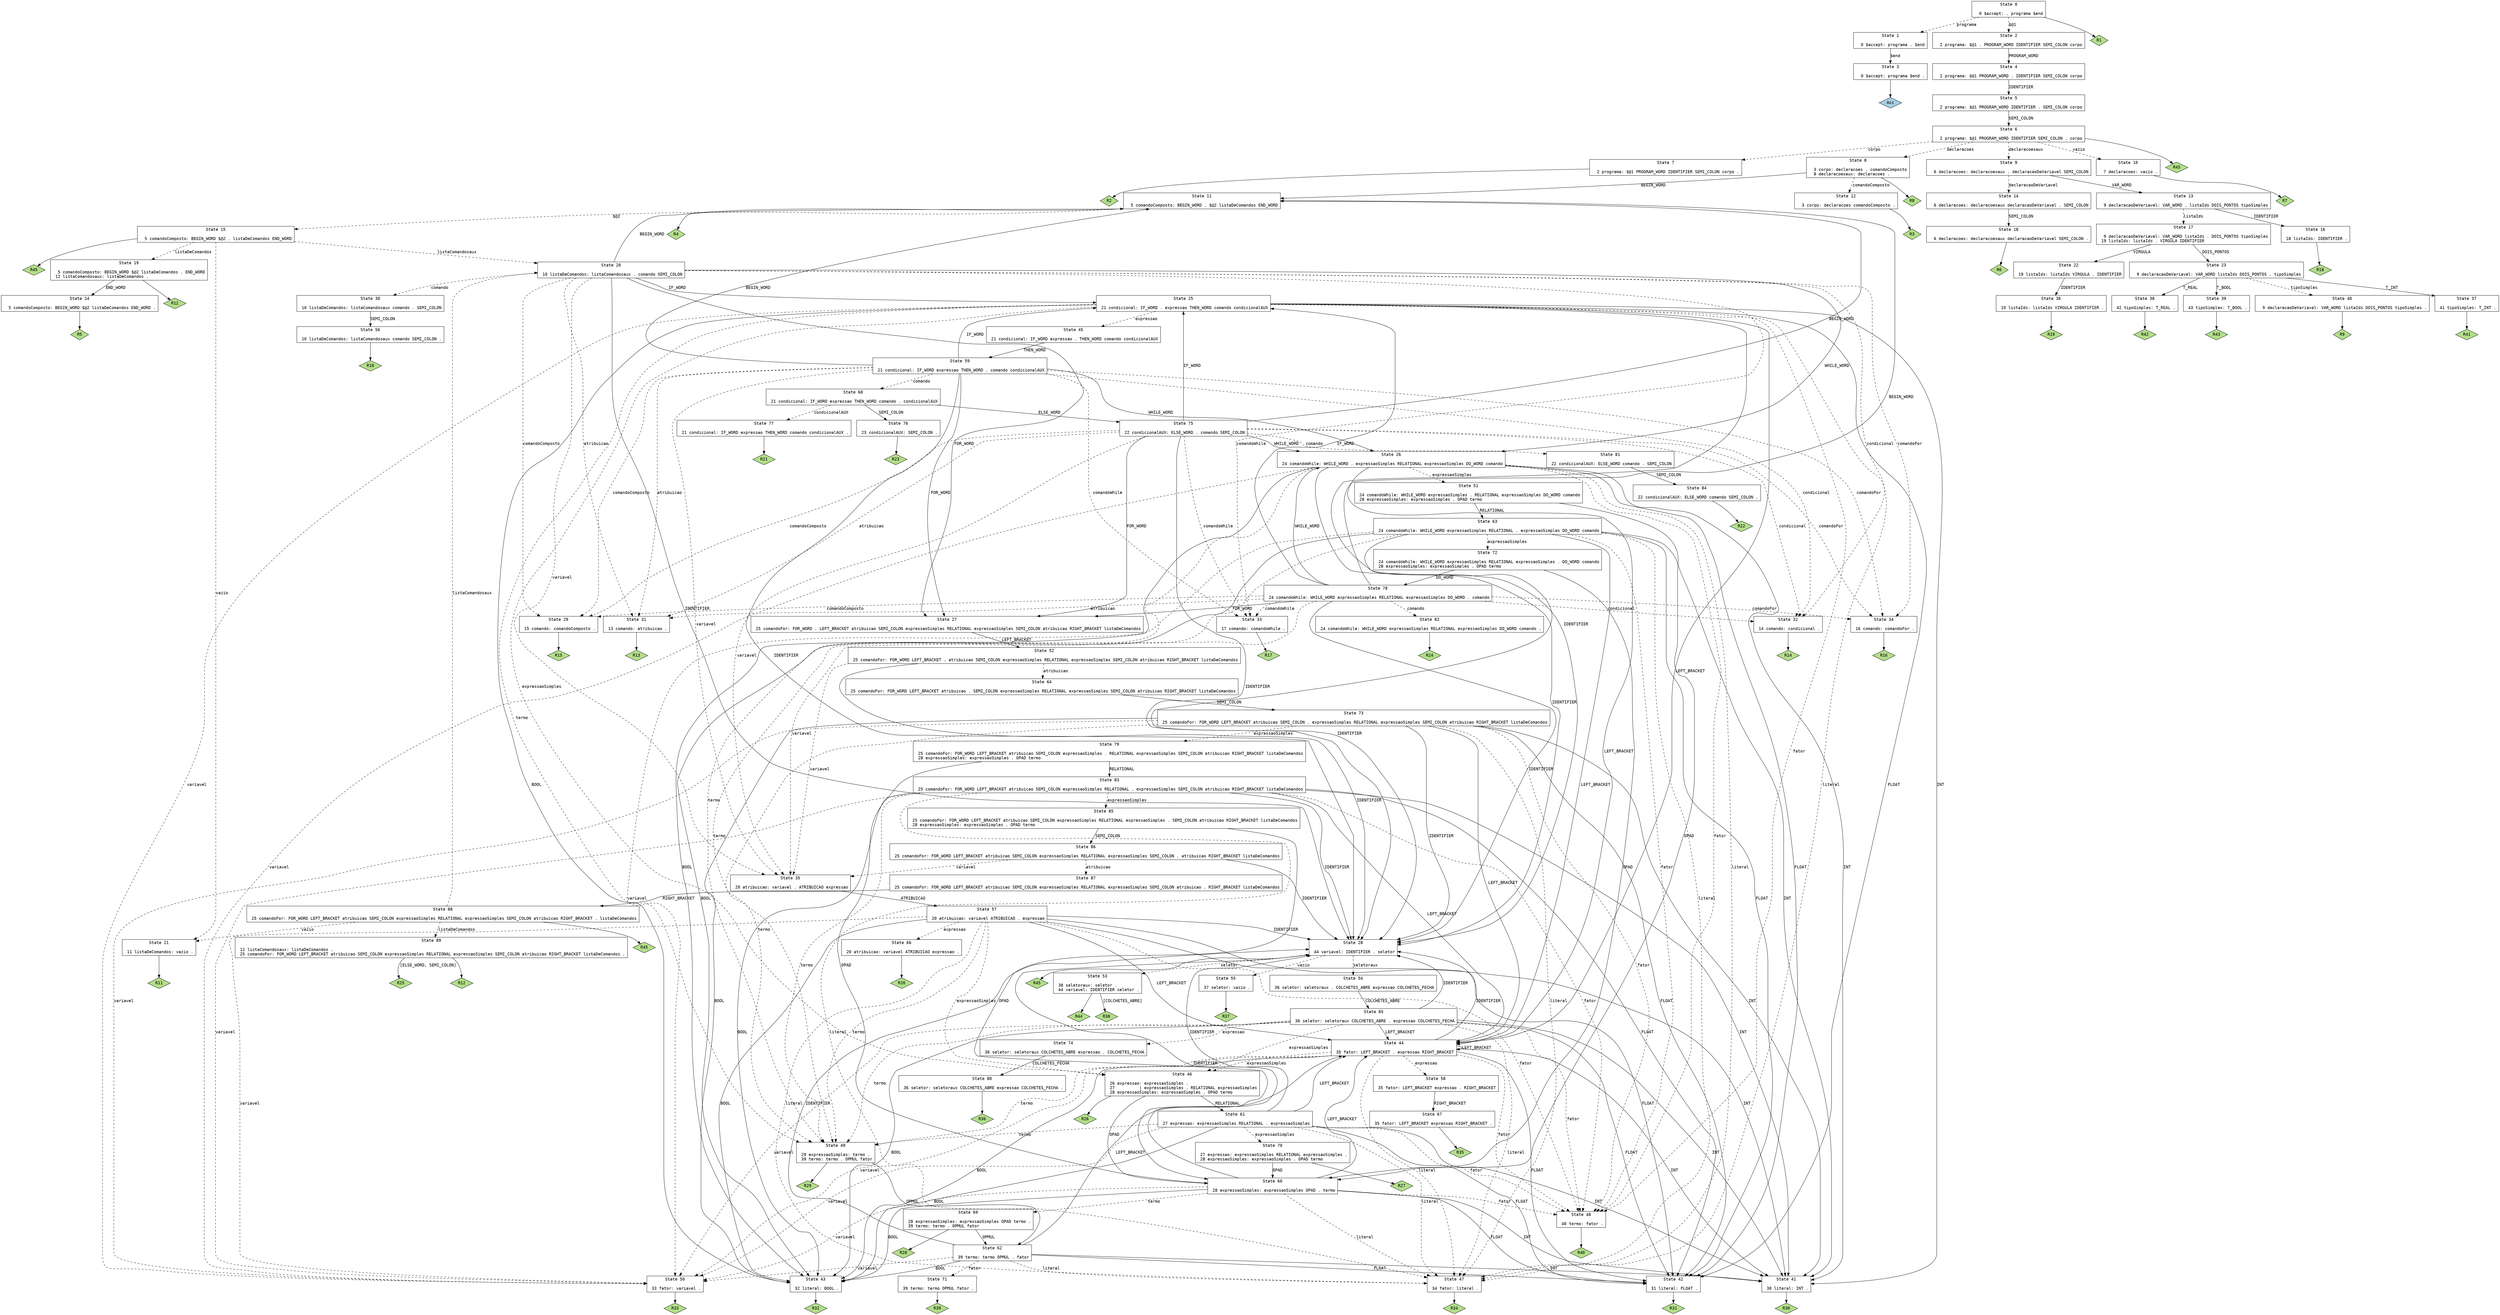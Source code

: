 // Generated by GNU Bison 3.5.1.
// Report bugs to <bug-bison@gnu.org>.
// Home page: <https://www.gnu.org/software/bison/>.

digraph "trabalhoFinal.y"
{
  node [fontname = courier, shape = box, colorscheme = paired6]
  edge [fontname = courier]

  0 [label="State 0\n\l  0 $accept: . programa $end\l"]
  0 -> 1 [style=dashed label="programa"]
  0 -> 2 [style=dashed label="$@1"]
  0 -> "0R1" [style=solid]
 "0R1" [label="R1", fillcolor=3, shape=diamond, style=filled]
  1 [label="State 1\n\l  0 $accept: programa . $end\l"]
  1 -> 3 [style=solid label="$end"]
  2 [label="State 2\n\l  2 programa: $@1 . PROGRAM_WORD IDENTIFIER SEMI_COLON corpo\l"]
  2 -> 4 [style=solid label="PROGRAM_WORD"]
  3 [label="State 3\n\l  0 $accept: programa $end .\l"]
  3 -> "3R0" [style=solid]
 "3R0" [label="Acc", fillcolor=1, shape=diamond, style=filled]
  4 [label="State 4\n\l  2 programa: $@1 PROGRAM_WORD . IDENTIFIER SEMI_COLON corpo\l"]
  4 -> 5 [style=solid label="IDENTIFIER"]
  5 [label="State 5\n\l  2 programa: $@1 PROGRAM_WORD IDENTIFIER . SEMI_COLON corpo\l"]
  5 -> 6 [style=solid label="SEMI_COLON"]
  6 [label="State 6\n\l  2 programa: $@1 PROGRAM_WORD IDENTIFIER SEMI_COLON . corpo\l"]
  6 -> 7 [style=dashed label="corpo"]
  6 -> 8 [style=dashed label="declaracoes"]
  6 -> 9 [style=dashed label="declaracoesaux"]
  6 -> 10 [style=dashed label="vazio"]
  6 -> "6R45" [style=solid]
 "6R45" [label="R45", fillcolor=3, shape=diamond, style=filled]
  7 [label="State 7\n\l  2 programa: $@1 PROGRAM_WORD IDENTIFIER SEMI_COLON corpo .\l"]
  7 -> "7R2" [style=solid]
 "7R2" [label="R2", fillcolor=3, shape=diamond, style=filled]
  8 [label="State 8\n\l  3 corpo: declaracoes . comandoComposto\l  8 declaracoesaux: declaracoes .\l"]
  8 -> 11 [style=solid label="BEGIN_WORD"]
  8 -> 12 [style=dashed label="comandoComposto"]
  8 -> "8R8" [style=solid]
 "8R8" [label="R8", fillcolor=3, shape=diamond, style=filled]
  9 [label="State 9\n\l  6 declaracoes: declaracoesaux . declaracaoDeVariavel SEMI_COLON\l"]
  9 -> 13 [style=solid label="VAR_WORD"]
  9 -> 14 [style=dashed label="declaracaoDeVariavel"]
  10 [label="State 10\n\l  7 declaracoes: vazio .\l"]
  10 -> "10R7" [style=solid]
 "10R7" [label="R7", fillcolor=3, shape=diamond, style=filled]
  11 [label="State 11\n\l  5 comandoComposto: BEGIN_WORD . $@2 listaDeComandos END_WORD\l"]
  11 -> 15 [style=dashed label="$@2"]
  11 -> "11R4" [style=solid]
 "11R4" [label="R4", fillcolor=3, shape=diamond, style=filled]
  12 [label="State 12\n\l  3 corpo: declaracoes comandoComposto .\l"]
  12 -> "12R3" [style=solid]
 "12R3" [label="R3", fillcolor=3, shape=diamond, style=filled]
  13 [label="State 13\n\l  9 declaracaoDeVariavel: VAR_WORD . listaIds DOIS_PONTOS tipoSimples\l"]
  13 -> 16 [style=solid label="IDENTIFIER"]
  13 -> 17 [style=dashed label="listaIds"]
  14 [label="State 14\n\l  6 declaracoes: declaracoesaux declaracaoDeVariavel . SEMI_COLON\l"]
  14 -> 18 [style=solid label="SEMI_COLON"]
  15 [label="State 15\n\l  5 comandoComposto: BEGIN_WORD $@2 . listaDeComandos END_WORD\l"]
  15 -> 19 [style=dashed label="listaDeComandos"]
  15 -> 20 [style=dashed label="listaComandosaux"]
  15 -> 21 [style=dashed label="vazio"]
  15 -> "15R45" [style=solid]
 "15R45" [label="R45", fillcolor=3, shape=diamond, style=filled]
  16 [label="State 16\n\l 18 listaIds: IDENTIFIER .\l"]
  16 -> "16R18" [style=solid]
 "16R18" [label="R18", fillcolor=3, shape=diamond, style=filled]
  17 [label="State 17\n\l  9 declaracaoDeVariavel: VAR_WORD listaIds . DOIS_PONTOS tipoSimples\l 19 listaIds: listaIds . VIRGULA IDENTIFIER\l"]
  17 -> 22 [style=solid label="VIRGULA"]
  17 -> 23 [style=solid label="DOIS_PONTOS"]
  18 [label="State 18\n\l  6 declaracoes: declaracoesaux declaracaoDeVariavel SEMI_COLON .\l"]
  18 -> "18R6" [style=solid]
 "18R6" [label="R6", fillcolor=3, shape=diamond, style=filled]
  19 [label="State 19\n\l  5 comandoComposto: BEGIN_WORD $@2 listaDeComandos . END_WORD\l 12 listaComandosaux: listaDeComandos .\l"]
  19 -> 24 [style=solid label="END_WORD"]
  19 -> "19R12" [style=solid]
 "19R12" [label="R12", fillcolor=3, shape=diamond, style=filled]
  20 [label="State 20\n\l 10 listaDeComandos: listaComandosaux . comando SEMI_COLON\l"]
  20 -> 25 [style=solid label="IF_WORD"]
  20 -> 26 [style=solid label="WHILE_WORD"]
  20 -> 27 [style=solid label="FOR_WORD"]
  20 -> 11 [style=solid label="BEGIN_WORD"]
  20 -> 28 [style=solid label="IDENTIFIER"]
  20 -> 29 [style=dashed label="comandoComposto"]
  20 -> 30 [style=dashed label="comando"]
  20 -> 31 [style=dashed label="atribuicao"]
  20 -> 32 [style=dashed label="condicional"]
  20 -> 33 [style=dashed label="comandoWhile"]
  20 -> 34 [style=dashed label="comandoFor"]
  20 -> 35 [style=dashed label="variavel"]
  21 [label="State 21\n\l 11 listaDeComandos: vazio .\l"]
  21 -> "21R11" [style=solid]
 "21R11" [label="R11", fillcolor=3, shape=diamond, style=filled]
  22 [label="State 22\n\l 19 listaIds: listaIds VIRGULA . IDENTIFIER\l"]
  22 -> 36 [style=solid label="IDENTIFIER"]
  23 [label="State 23\n\l  9 declaracaoDeVariavel: VAR_WORD listaIds DOIS_PONTOS . tipoSimples\l"]
  23 -> 37 [style=solid label="T_INT"]
  23 -> 38 [style=solid label="T_REAL"]
  23 -> 39 [style=solid label="T_BOOL"]
  23 -> 40 [style=dashed label="tipoSimples"]
  24 [label="State 24\n\l  5 comandoComposto: BEGIN_WORD $@2 listaDeComandos END_WORD .\l"]
  24 -> "24R5" [style=solid]
 "24R5" [label="R5", fillcolor=3, shape=diamond, style=filled]
  25 [label="State 25\n\l 21 condicional: IF_WORD . expressao THEN_WORD comando condicionalAUX\l"]
  25 -> 41 [style=solid label="INT"]
  25 -> 42 [style=solid label="FLOAT"]
  25 -> 43 [style=solid label="BOOL"]
  25 -> 28 [style=solid label="IDENTIFIER"]
  25 -> 44 [style=solid label="LEFT_BRACKET"]
  25 -> 45 [style=dashed label="expressao"]
  25 -> 46 [style=dashed label="expressaoSimples"]
  25 -> 47 [style=dashed label="literal"]
  25 -> 48 [style=dashed label="fator"]
  25 -> 49 [style=dashed label="termo"]
  25 -> 50 [style=dashed label="variavel"]
  26 [label="State 26\n\l 24 comandoWhile: WHILE_WORD . expressaoSimples RELATIONAL expressaoSimples DO_WORD comando\l"]
  26 -> 41 [style=solid label="INT"]
  26 -> 42 [style=solid label="FLOAT"]
  26 -> 43 [style=solid label="BOOL"]
  26 -> 28 [style=solid label="IDENTIFIER"]
  26 -> 44 [style=solid label="LEFT_BRACKET"]
  26 -> 51 [style=dashed label="expressaoSimples"]
  26 -> 47 [style=dashed label="literal"]
  26 -> 48 [style=dashed label="fator"]
  26 -> 49 [style=dashed label="termo"]
  26 -> 50 [style=dashed label="variavel"]
  27 [label="State 27\n\l 25 comandoFor: FOR_WORD . LEFT_BRACKET atribuicao SEMI_COLON expressaoSimples RELATIONAL expressaoSimples SEMI_COLON atribuicao RIGHT_BRACKET listaDeComandos\l"]
  27 -> 52 [style=solid label="LEFT_BRACKET"]
  28 [label="State 28\n\l 44 variavel: IDENTIFIER . seletor\l"]
  28 -> 53 [style=dashed label="seletor"]
  28 -> 54 [style=dashed label="seletoraux"]
  28 -> 55 [style=dashed label="vazio"]
  28 -> "28R45" [style=solid]
 "28R45" [label="R45", fillcolor=3, shape=diamond, style=filled]
  29 [label="State 29\n\l 15 comando: comandoComposto .\l"]
  29 -> "29R15" [style=solid]
 "29R15" [label="R15", fillcolor=3, shape=diamond, style=filled]
  30 [label="State 30\n\l 10 listaDeComandos: listaComandosaux comando . SEMI_COLON\l"]
  30 -> 56 [style=solid label="SEMI_COLON"]
  31 [label="State 31\n\l 13 comando: atribuicao .\l"]
  31 -> "31R13" [style=solid]
 "31R13" [label="R13", fillcolor=3, shape=diamond, style=filled]
  32 [label="State 32\n\l 14 comando: condicional .\l"]
  32 -> "32R14" [style=solid]
 "32R14" [label="R14", fillcolor=3, shape=diamond, style=filled]
  33 [label="State 33\n\l 17 comando: comandoWhile .\l"]
  33 -> "33R17" [style=solid]
 "33R17" [label="R17", fillcolor=3, shape=diamond, style=filled]
  34 [label="State 34\n\l 16 comando: comandoFor .\l"]
  34 -> "34R16" [style=solid]
 "34R16" [label="R16", fillcolor=3, shape=diamond, style=filled]
  35 [label="State 35\n\l 20 atribuicao: variavel . ATRIBUICAO expressao\l"]
  35 -> 57 [style=solid label="ATRIBUICAO"]
  36 [label="State 36\n\l 19 listaIds: listaIds VIRGULA IDENTIFIER .\l"]
  36 -> "36R19" [style=solid]
 "36R19" [label="R19", fillcolor=3, shape=diamond, style=filled]
  37 [label="State 37\n\l 41 tipoSimples: T_INT .\l"]
  37 -> "37R41" [style=solid]
 "37R41" [label="R41", fillcolor=3, shape=diamond, style=filled]
  38 [label="State 38\n\l 42 tipoSimples: T_REAL .\l"]
  38 -> "38R42" [style=solid]
 "38R42" [label="R42", fillcolor=3, shape=diamond, style=filled]
  39 [label="State 39\n\l 43 tipoSimples: T_BOOL .\l"]
  39 -> "39R43" [style=solid]
 "39R43" [label="R43", fillcolor=3, shape=diamond, style=filled]
  40 [label="State 40\n\l  9 declaracaoDeVariavel: VAR_WORD listaIds DOIS_PONTOS tipoSimples .\l"]
  40 -> "40R9" [style=solid]
 "40R9" [label="R9", fillcolor=3, shape=diamond, style=filled]
  41 [label="State 41\n\l 30 literal: INT .\l"]
  41 -> "41R30" [style=solid]
 "41R30" [label="R30", fillcolor=3, shape=diamond, style=filled]
  42 [label="State 42\n\l 31 literal: FLOAT .\l"]
  42 -> "42R31" [style=solid]
 "42R31" [label="R31", fillcolor=3, shape=diamond, style=filled]
  43 [label="State 43\n\l 32 literal: BOOL .\l"]
  43 -> "43R32" [style=solid]
 "43R32" [label="R32", fillcolor=3, shape=diamond, style=filled]
  44 [label="State 44\n\l 35 fator: LEFT_BRACKET . expressao RIGHT_BRACKET\l"]
  44 -> 41 [style=solid label="INT"]
  44 -> 42 [style=solid label="FLOAT"]
  44 -> 43 [style=solid label="BOOL"]
  44 -> 28 [style=solid label="IDENTIFIER"]
  44 -> 44 [style=solid label="LEFT_BRACKET"]
  44 -> 58 [style=dashed label="expressao"]
  44 -> 46 [style=dashed label="expressaoSimples"]
  44 -> 47 [style=dashed label="literal"]
  44 -> 48 [style=dashed label="fator"]
  44 -> 49 [style=dashed label="termo"]
  44 -> 50 [style=dashed label="variavel"]
  45 [label="State 45\n\l 21 condicional: IF_WORD expressao . THEN_WORD comando condicionalAUX\l"]
  45 -> 59 [style=solid label="THEN_WORD"]
  46 [label="State 46\n\l 26 expressao: expressaoSimples .\l 27          | expressaoSimples . RELATIONAL expressaoSimples\l 28 expressaoSimples: expressaoSimples . OPAD termo\l"]
  46 -> 60 [style=solid label="OPAD"]
  46 -> 61 [style=solid label="RELATIONAL"]
  46 -> "46R26" [style=solid]
 "46R26" [label="R26", fillcolor=3, shape=diamond, style=filled]
  47 [label="State 47\n\l 34 fator: literal .\l"]
  47 -> "47R34" [style=solid]
 "47R34" [label="R34", fillcolor=3, shape=diamond, style=filled]
  48 [label="State 48\n\l 40 termo: fator .\l"]
  48 -> "48R40" [style=solid]
 "48R40" [label="R40", fillcolor=3, shape=diamond, style=filled]
  49 [label="State 49\n\l 29 expressaoSimples: termo .\l 39 termo: termo . OPMUL fator\l"]
  49 -> 62 [style=solid label="OPMUL"]
  49 -> "49R29" [style=solid]
 "49R29" [label="R29", fillcolor=3, shape=diamond, style=filled]
  50 [label="State 50\n\l 33 fator: variavel .\l"]
  50 -> "50R33" [style=solid]
 "50R33" [label="R33", fillcolor=3, shape=diamond, style=filled]
  51 [label="State 51\n\l 24 comandoWhile: WHILE_WORD expressaoSimples . RELATIONAL expressaoSimples DO_WORD comando\l 28 expressaoSimples: expressaoSimples . OPAD termo\l"]
  51 -> 60 [style=solid label="OPAD"]
  51 -> 63 [style=solid label="RELATIONAL"]
  52 [label="State 52\n\l 25 comandoFor: FOR_WORD LEFT_BRACKET . atribuicao SEMI_COLON expressaoSimples RELATIONAL expressaoSimples SEMI_COLON atribuicao RIGHT_BRACKET listaDeComandos\l"]
  52 -> 28 [style=solid label="IDENTIFIER"]
  52 -> 64 [style=dashed label="atribuicao"]
  52 -> 35 [style=dashed label="variavel"]
  53 [label="State 53\n\l 38 seletoraux: seletor .\l 44 variavel: IDENTIFIER seletor .\l"]
  53 -> "53R38" [label="[COLCHETES_ABRE]", style=solid]
 "53R38" [label="R38", fillcolor=3, shape=diamond, style=filled]
  53 -> "53R44" [style=solid]
 "53R44" [label="R44", fillcolor=3, shape=diamond, style=filled]
  54 [label="State 54\n\l 36 seletor: seletoraux . COLCHETES_ABRE expressao COLCHETES_FECHA\l"]
  54 -> 65 [style=solid label="COLCHETES_ABRE"]
  55 [label="State 55\n\l 37 seletor: vazio .\l"]
  55 -> "55R37" [style=solid]
 "55R37" [label="R37", fillcolor=3, shape=diamond, style=filled]
  56 [label="State 56\n\l 10 listaDeComandos: listaComandosaux comando SEMI_COLON .\l"]
  56 -> "56R10" [style=solid]
 "56R10" [label="R10", fillcolor=3, shape=diamond, style=filled]
  57 [label="State 57\n\l 20 atribuicao: variavel ATRIBUICAO . expressao\l"]
  57 -> 41 [style=solid label="INT"]
  57 -> 42 [style=solid label="FLOAT"]
  57 -> 43 [style=solid label="BOOL"]
  57 -> 28 [style=solid label="IDENTIFIER"]
  57 -> 44 [style=solid label="LEFT_BRACKET"]
  57 -> 66 [style=dashed label="expressao"]
  57 -> 46 [style=dashed label="expressaoSimples"]
  57 -> 47 [style=dashed label="literal"]
  57 -> 48 [style=dashed label="fator"]
  57 -> 49 [style=dashed label="termo"]
  57 -> 50 [style=dashed label="variavel"]
  58 [label="State 58\n\l 35 fator: LEFT_BRACKET expressao . RIGHT_BRACKET\l"]
  58 -> 67 [style=solid label="RIGHT_BRACKET"]
  59 [label="State 59\n\l 21 condicional: IF_WORD expressao THEN_WORD . comando condicionalAUX\l"]
  59 -> 25 [style=solid label="IF_WORD"]
  59 -> 26 [style=solid label="WHILE_WORD"]
  59 -> 27 [style=solid label="FOR_WORD"]
  59 -> 11 [style=solid label="BEGIN_WORD"]
  59 -> 28 [style=solid label="IDENTIFIER"]
  59 -> 29 [style=dashed label="comandoComposto"]
  59 -> 68 [style=dashed label="comando"]
  59 -> 31 [style=dashed label="atribuicao"]
  59 -> 32 [style=dashed label="condicional"]
  59 -> 33 [style=dashed label="comandoWhile"]
  59 -> 34 [style=dashed label="comandoFor"]
  59 -> 35 [style=dashed label="variavel"]
  60 [label="State 60\n\l 28 expressaoSimples: expressaoSimples OPAD . termo\l"]
  60 -> 41 [style=solid label="INT"]
  60 -> 42 [style=solid label="FLOAT"]
  60 -> 43 [style=solid label="BOOL"]
  60 -> 28 [style=solid label="IDENTIFIER"]
  60 -> 44 [style=solid label="LEFT_BRACKET"]
  60 -> 47 [style=dashed label="literal"]
  60 -> 48 [style=dashed label="fator"]
  60 -> 69 [style=dashed label="termo"]
  60 -> 50 [style=dashed label="variavel"]
  61 [label="State 61\n\l 27 expressao: expressaoSimples RELATIONAL . expressaoSimples\l"]
  61 -> 41 [style=solid label="INT"]
  61 -> 42 [style=solid label="FLOAT"]
  61 -> 43 [style=solid label="BOOL"]
  61 -> 28 [style=solid label="IDENTIFIER"]
  61 -> 44 [style=solid label="LEFT_BRACKET"]
  61 -> 70 [style=dashed label="expressaoSimples"]
  61 -> 47 [style=dashed label="literal"]
  61 -> 48 [style=dashed label="fator"]
  61 -> 49 [style=dashed label="termo"]
  61 -> 50 [style=dashed label="variavel"]
  62 [label="State 62\n\l 39 termo: termo OPMUL . fator\l"]
  62 -> 41 [style=solid label="INT"]
  62 -> 42 [style=solid label="FLOAT"]
  62 -> 43 [style=solid label="BOOL"]
  62 -> 28 [style=solid label="IDENTIFIER"]
  62 -> 44 [style=solid label="LEFT_BRACKET"]
  62 -> 47 [style=dashed label="literal"]
  62 -> 71 [style=dashed label="fator"]
  62 -> 50 [style=dashed label="variavel"]
  63 [label="State 63\n\l 24 comandoWhile: WHILE_WORD expressaoSimples RELATIONAL . expressaoSimples DO_WORD comando\l"]
  63 -> 41 [style=solid label="INT"]
  63 -> 42 [style=solid label="FLOAT"]
  63 -> 43 [style=solid label="BOOL"]
  63 -> 28 [style=solid label="IDENTIFIER"]
  63 -> 44 [style=solid label="LEFT_BRACKET"]
  63 -> 72 [style=dashed label="expressaoSimples"]
  63 -> 47 [style=dashed label="literal"]
  63 -> 48 [style=dashed label="fator"]
  63 -> 49 [style=dashed label="termo"]
  63 -> 50 [style=dashed label="variavel"]
  64 [label="State 64\n\l 25 comandoFor: FOR_WORD LEFT_BRACKET atribuicao . SEMI_COLON expressaoSimples RELATIONAL expressaoSimples SEMI_COLON atribuicao RIGHT_BRACKET listaDeComandos\l"]
  64 -> 73 [style=solid label="SEMI_COLON"]
  65 [label="State 65\n\l 36 seletor: seletoraux COLCHETES_ABRE . expressao COLCHETES_FECHA\l"]
  65 -> 41 [style=solid label="INT"]
  65 -> 42 [style=solid label="FLOAT"]
  65 -> 43 [style=solid label="BOOL"]
  65 -> 28 [style=solid label="IDENTIFIER"]
  65 -> 44 [style=solid label="LEFT_BRACKET"]
  65 -> 74 [style=dashed label="expressao"]
  65 -> 46 [style=dashed label="expressaoSimples"]
  65 -> 47 [style=dashed label="literal"]
  65 -> 48 [style=dashed label="fator"]
  65 -> 49 [style=dashed label="termo"]
  65 -> 50 [style=dashed label="variavel"]
  66 [label="State 66\n\l 20 atribuicao: variavel ATRIBUICAO expressao .\l"]
  66 -> "66R20" [style=solid]
 "66R20" [label="R20", fillcolor=3, shape=diamond, style=filled]
  67 [label="State 67\n\l 35 fator: LEFT_BRACKET expressao RIGHT_BRACKET .\l"]
  67 -> "67R35" [style=solid]
 "67R35" [label="R35", fillcolor=3, shape=diamond, style=filled]
  68 [label="State 68\n\l 21 condicional: IF_WORD expressao THEN_WORD comando . condicionalAUX\l"]
  68 -> 75 [style=solid label="ELSE_WORD"]
  68 -> 76 [style=solid label="SEMI_COLON"]
  68 -> 77 [style=dashed label="condicionalAUX"]
  69 [label="State 69\n\l 28 expressaoSimples: expressaoSimples OPAD termo .\l 39 termo: termo . OPMUL fator\l"]
  69 -> 62 [style=solid label="OPMUL"]
  69 -> "69R28" [style=solid]
 "69R28" [label="R28", fillcolor=3, shape=diamond, style=filled]
  70 [label="State 70\n\l 27 expressao: expressaoSimples RELATIONAL expressaoSimples .\l 28 expressaoSimples: expressaoSimples . OPAD termo\l"]
  70 -> 60 [style=solid label="OPAD"]
  70 -> "70R27" [style=solid]
 "70R27" [label="R27", fillcolor=3, shape=diamond, style=filled]
  71 [label="State 71\n\l 39 termo: termo OPMUL fator .\l"]
  71 -> "71R39" [style=solid]
 "71R39" [label="R39", fillcolor=3, shape=diamond, style=filled]
  72 [label="State 72\n\l 24 comandoWhile: WHILE_WORD expressaoSimples RELATIONAL expressaoSimples . DO_WORD comando\l 28 expressaoSimples: expressaoSimples . OPAD termo\l"]
  72 -> 78 [style=solid label="DO_WORD"]
  72 -> 60 [style=solid label="OPAD"]
  73 [label="State 73\n\l 25 comandoFor: FOR_WORD LEFT_BRACKET atribuicao SEMI_COLON . expressaoSimples RELATIONAL expressaoSimples SEMI_COLON atribuicao RIGHT_BRACKET listaDeComandos\l"]
  73 -> 41 [style=solid label="INT"]
  73 -> 42 [style=solid label="FLOAT"]
  73 -> 43 [style=solid label="BOOL"]
  73 -> 28 [style=solid label="IDENTIFIER"]
  73 -> 44 [style=solid label="LEFT_BRACKET"]
  73 -> 79 [style=dashed label="expressaoSimples"]
  73 -> 47 [style=dashed label="literal"]
  73 -> 48 [style=dashed label="fator"]
  73 -> 49 [style=dashed label="termo"]
  73 -> 50 [style=dashed label="variavel"]
  74 [label="State 74\n\l 36 seletor: seletoraux COLCHETES_ABRE expressao . COLCHETES_FECHA\l"]
  74 -> 80 [style=solid label="COLCHETES_FECHA"]
  75 [label="State 75\n\l 22 condicionalAUX: ELSE_WORD . comando SEMI_COLON\l"]
  75 -> 25 [style=solid label="IF_WORD"]
  75 -> 26 [style=solid label="WHILE_WORD"]
  75 -> 27 [style=solid label="FOR_WORD"]
  75 -> 11 [style=solid label="BEGIN_WORD"]
  75 -> 28 [style=solid label="IDENTIFIER"]
  75 -> 29 [style=dashed label="comandoComposto"]
  75 -> 81 [style=dashed label="comando"]
  75 -> 31 [style=dashed label="atribuicao"]
  75 -> 32 [style=dashed label="condicional"]
  75 -> 33 [style=dashed label="comandoWhile"]
  75 -> 34 [style=dashed label="comandoFor"]
  75 -> 35 [style=dashed label="variavel"]
  76 [label="State 76\n\l 23 condicionalAUX: SEMI_COLON .\l"]
  76 -> "76R23" [style=solid]
 "76R23" [label="R23", fillcolor=3, shape=diamond, style=filled]
  77 [label="State 77\n\l 21 condicional: IF_WORD expressao THEN_WORD comando condicionalAUX .\l"]
  77 -> "77R21" [style=solid]
 "77R21" [label="R21", fillcolor=3, shape=diamond, style=filled]
  78 [label="State 78\n\l 24 comandoWhile: WHILE_WORD expressaoSimples RELATIONAL expressaoSimples DO_WORD . comando\l"]
  78 -> 25 [style=solid label="IF_WORD"]
  78 -> 26 [style=solid label="WHILE_WORD"]
  78 -> 27 [style=solid label="FOR_WORD"]
  78 -> 11 [style=solid label="BEGIN_WORD"]
  78 -> 28 [style=solid label="IDENTIFIER"]
  78 -> 29 [style=dashed label="comandoComposto"]
  78 -> 82 [style=dashed label="comando"]
  78 -> 31 [style=dashed label="atribuicao"]
  78 -> 32 [style=dashed label="condicional"]
  78 -> 33 [style=dashed label="comandoWhile"]
  78 -> 34 [style=dashed label="comandoFor"]
  78 -> 35 [style=dashed label="variavel"]
  79 [label="State 79\n\l 25 comandoFor: FOR_WORD LEFT_BRACKET atribuicao SEMI_COLON expressaoSimples . RELATIONAL expressaoSimples SEMI_COLON atribuicao RIGHT_BRACKET listaDeComandos\l 28 expressaoSimples: expressaoSimples . OPAD termo\l"]
  79 -> 60 [style=solid label="OPAD"]
  79 -> 83 [style=solid label="RELATIONAL"]
  80 [label="State 80\n\l 36 seletor: seletoraux COLCHETES_ABRE expressao COLCHETES_FECHA .\l"]
  80 -> "80R36" [style=solid]
 "80R36" [label="R36", fillcolor=3, shape=diamond, style=filled]
  81 [label="State 81\n\l 22 condicionalAUX: ELSE_WORD comando . SEMI_COLON\l"]
  81 -> 84 [style=solid label="SEMI_COLON"]
  82 [label="State 82\n\l 24 comandoWhile: WHILE_WORD expressaoSimples RELATIONAL expressaoSimples DO_WORD comando .\l"]
  82 -> "82R24" [style=solid]
 "82R24" [label="R24", fillcolor=3, shape=diamond, style=filled]
  83 [label="State 83\n\l 25 comandoFor: FOR_WORD LEFT_BRACKET atribuicao SEMI_COLON expressaoSimples RELATIONAL . expressaoSimples SEMI_COLON atribuicao RIGHT_BRACKET listaDeComandos\l"]
  83 -> 41 [style=solid label="INT"]
  83 -> 42 [style=solid label="FLOAT"]
  83 -> 43 [style=solid label="BOOL"]
  83 -> 28 [style=solid label="IDENTIFIER"]
  83 -> 44 [style=solid label="LEFT_BRACKET"]
  83 -> 85 [style=dashed label="expressaoSimples"]
  83 -> 47 [style=dashed label="literal"]
  83 -> 48 [style=dashed label="fator"]
  83 -> 49 [style=dashed label="termo"]
  83 -> 50 [style=dashed label="variavel"]
  84 [label="State 84\n\l 22 condicionalAUX: ELSE_WORD comando SEMI_COLON .\l"]
  84 -> "84R22" [style=solid]
 "84R22" [label="R22", fillcolor=3, shape=diamond, style=filled]
  85 [label="State 85\n\l 25 comandoFor: FOR_WORD LEFT_BRACKET atribuicao SEMI_COLON expressaoSimples RELATIONAL expressaoSimples . SEMI_COLON atribuicao RIGHT_BRACKET listaDeComandos\l 28 expressaoSimples: expressaoSimples . OPAD termo\l"]
  85 -> 60 [style=solid label="OPAD"]
  85 -> 86 [style=solid label="SEMI_COLON"]
  86 [label="State 86\n\l 25 comandoFor: FOR_WORD LEFT_BRACKET atribuicao SEMI_COLON expressaoSimples RELATIONAL expressaoSimples SEMI_COLON . atribuicao RIGHT_BRACKET listaDeComandos\l"]
  86 -> 28 [style=solid label="IDENTIFIER"]
  86 -> 87 [style=dashed label="atribuicao"]
  86 -> 35 [style=dashed label="variavel"]
  87 [label="State 87\n\l 25 comandoFor: FOR_WORD LEFT_BRACKET atribuicao SEMI_COLON expressaoSimples RELATIONAL expressaoSimples SEMI_COLON atribuicao . RIGHT_BRACKET listaDeComandos\l"]
  87 -> 88 [style=solid label="RIGHT_BRACKET"]
  88 [label="State 88\n\l 25 comandoFor: FOR_WORD LEFT_BRACKET atribuicao SEMI_COLON expressaoSimples RELATIONAL expressaoSimples SEMI_COLON atribuicao RIGHT_BRACKET . listaDeComandos\l"]
  88 -> 89 [style=dashed label="listaDeComandos"]
  88 -> 20 [style=dashed label="listaComandosaux"]
  88 -> 21 [style=dashed label="vazio"]
  88 -> "88R45" [style=solid]
 "88R45" [label="R45", fillcolor=3, shape=diamond, style=filled]
  89 [label="State 89\n\l 12 listaComandosaux: listaDeComandos .\l 25 comandoFor: FOR_WORD LEFT_BRACKET atribuicao SEMI_COLON expressaoSimples RELATIONAL expressaoSimples SEMI_COLON atribuicao RIGHT_BRACKET listaDeComandos .\l"]
  89 -> "89R12" [style=solid]
 "89R12" [label="R12", fillcolor=3, shape=diamond, style=filled]
  89 -> "89R25" [label="[ELSE_WORD, SEMI_COLON]", style=solid]
 "89R25" [label="R25", fillcolor=3, shape=diamond, style=filled]
}
